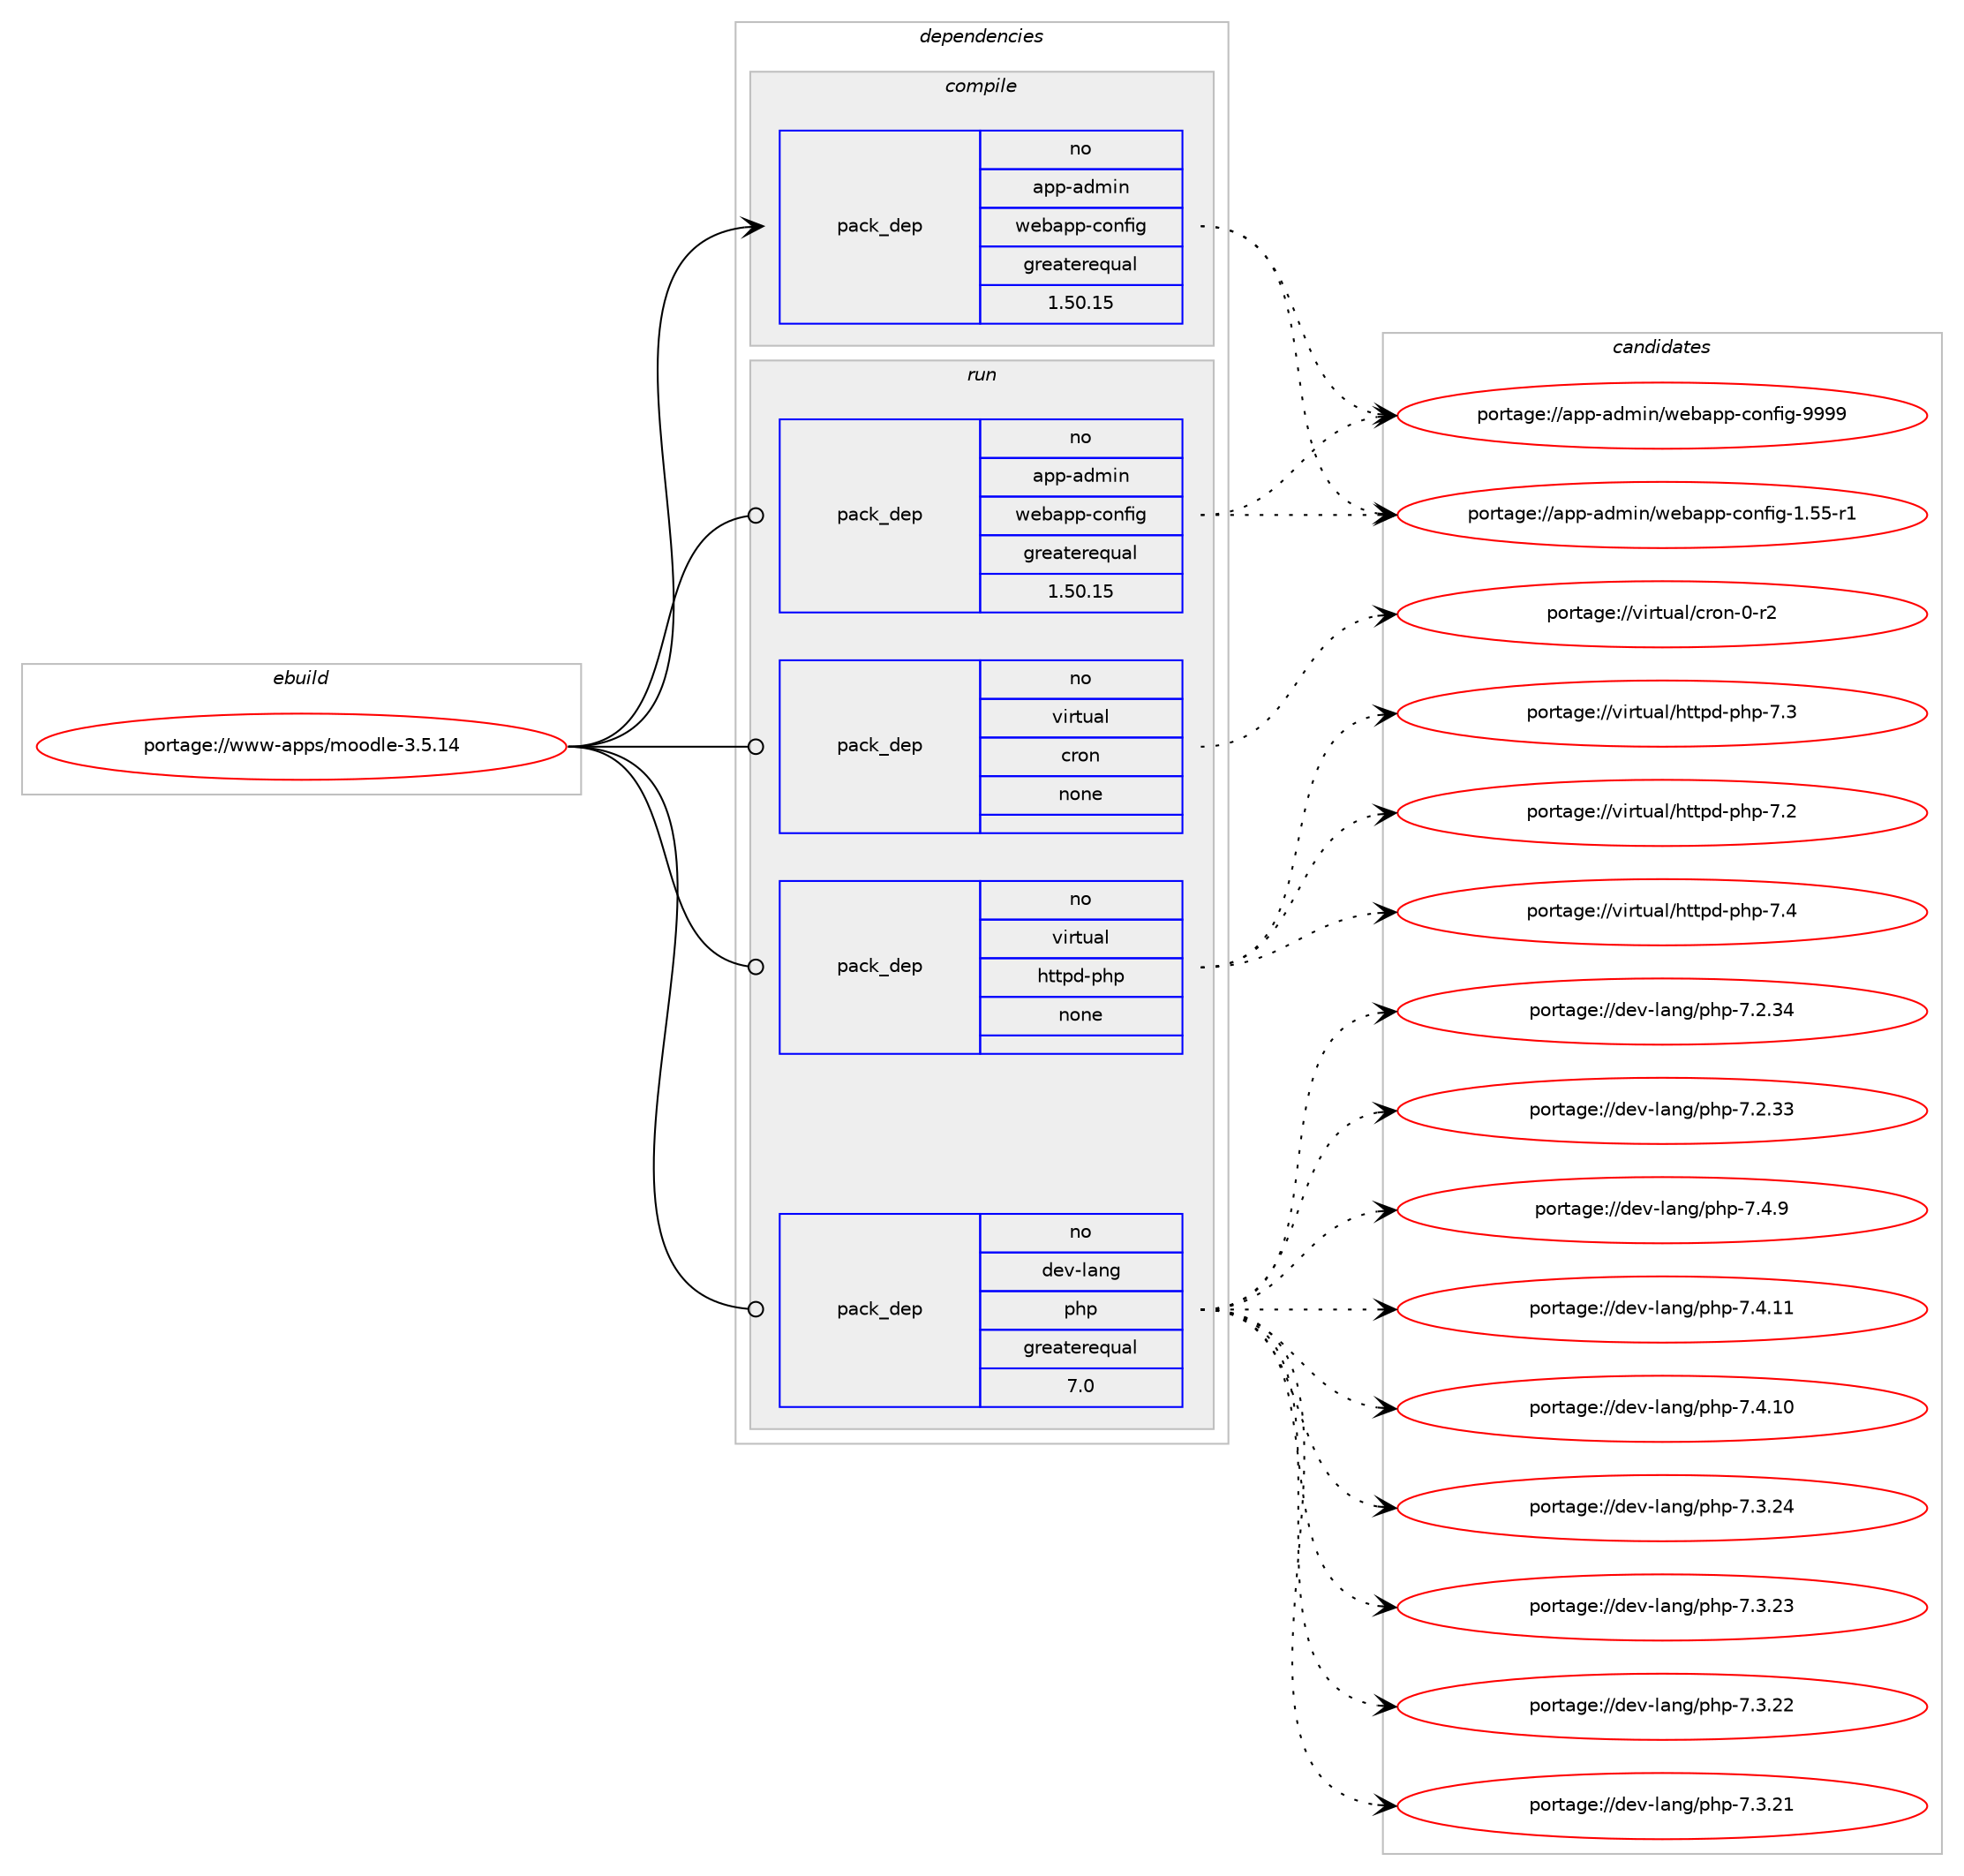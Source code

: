digraph prolog {

# *************
# Graph options
# *************

newrank=true;
concentrate=true;
compound=true;
graph [rankdir=LR,fontname=Helvetica,fontsize=10,ranksep=1.5];#, ranksep=2.5, nodesep=0.2];
edge  [arrowhead=vee];
node  [fontname=Helvetica,fontsize=10];

# **********
# The ebuild
# **********

subgraph cluster_leftcol {
color=gray;
rank=same;
label=<<i>ebuild</i>>;
id [label="portage://www-apps/moodle-3.5.14", color=red, width=4, href="../www-apps/moodle-3.5.14.svg"];
}

# ****************
# The dependencies
# ****************

subgraph cluster_midcol {
color=gray;
label=<<i>dependencies</i>>;
subgraph cluster_compile {
fillcolor="#eeeeee";
style=filled;
label=<<i>compile</i>>;
subgraph pack1280 {
dependency1419 [label=<<TABLE BORDER="0" CELLBORDER="1" CELLSPACING="0" CELLPADDING="4" WIDTH="220"><TR><TD ROWSPAN="6" CELLPADDING="30">pack_dep</TD></TR><TR><TD WIDTH="110">no</TD></TR><TR><TD>app-admin</TD></TR><TR><TD>webapp-config</TD></TR><TR><TD>greaterequal</TD></TR><TR><TD>1.50.15</TD></TR></TABLE>>, shape=none, color=blue];
}
id:e -> dependency1419:w [weight=20,style="solid",arrowhead="vee"];
}
subgraph cluster_compileandrun {
fillcolor="#eeeeee";
style=filled;
label=<<i>compile and run</i>>;
}
subgraph cluster_run {
fillcolor="#eeeeee";
style=filled;
label=<<i>run</i>>;
subgraph pack1281 {
dependency1420 [label=<<TABLE BORDER="0" CELLBORDER="1" CELLSPACING="0" CELLPADDING="4" WIDTH="220"><TR><TD ROWSPAN="6" CELLPADDING="30">pack_dep</TD></TR><TR><TD WIDTH="110">no</TD></TR><TR><TD>app-admin</TD></TR><TR><TD>webapp-config</TD></TR><TR><TD>greaterequal</TD></TR><TR><TD>1.50.15</TD></TR></TABLE>>, shape=none, color=blue];
}
id:e -> dependency1420:w [weight=20,style="solid",arrowhead="odot"];
subgraph pack1282 {
dependency1421 [label=<<TABLE BORDER="0" CELLBORDER="1" CELLSPACING="0" CELLPADDING="4" WIDTH="220"><TR><TD ROWSPAN="6" CELLPADDING="30">pack_dep</TD></TR><TR><TD WIDTH="110">no</TD></TR><TR><TD>dev-lang</TD></TR><TR><TD>php</TD></TR><TR><TD>greaterequal</TD></TR><TR><TD>7.0</TD></TR></TABLE>>, shape=none, color=blue];
}
id:e -> dependency1421:w [weight=20,style="solid",arrowhead="odot"];
subgraph pack1283 {
dependency1422 [label=<<TABLE BORDER="0" CELLBORDER="1" CELLSPACING="0" CELLPADDING="4" WIDTH="220"><TR><TD ROWSPAN="6" CELLPADDING="30">pack_dep</TD></TR><TR><TD WIDTH="110">no</TD></TR><TR><TD>virtual</TD></TR><TR><TD>cron</TD></TR><TR><TD>none</TD></TR><TR><TD></TD></TR></TABLE>>, shape=none, color=blue];
}
id:e -> dependency1422:w [weight=20,style="solid",arrowhead="odot"];
subgraph pack1284 {
dependency1423 [label=<<TABLE BORDER="0" CELLBORDER="1" CELLSPACING="0" CELLPADDING="4" WIDTH="220"><TR><TD ROWSPAN="6" CELLPADDING="30">pack_dep</TD></TR><TR><TD WIDTH="110">no</TD></TR><TR><TD>virtual</TD></TR><TR><TD>httpd-php</TD></TR><TR><TD>none</TD></TR><TR><TD></TD></TR></TABLE>>, shape=none, color=blue];
}
id:e -> dependency1423:w [weight=20,style="solid",arrowhead="odot"];
}
}

# **************
# The candidates
# **************

subgraph cluster_choices {
rank=same;
color=gray;
label=<<i>candidates</i>>;

subgraph choice1280 {
color=black;
nodesep=1;
choice97112112459710010910511047119101989711211245991111101021051034557575757 [label="portage://app-admin/webapp-config-9999", color=red, width=4,href="../app-admin/webapp-config-9999.svg"];
choice971121124597100109105110471191019897112112459911111010210510345494653534511449 [label="portage://app-admin/webapp-config-1.55-r1", color=red, width=4,href="../app-admin/webapp-config-1.55-r1.svg"];
dependency1419:e -> choice97112112459710010910511047119101989711211245991111101021051034557575757:w [style=dotted,weight="100"];
dependency1419:e -> choice971121124597100109105110471191019897112112459911111010210510345494653534511449:w [style=dotted,weight="100"];
}
subgraph choice1281 {
color=black;
nodesep=1;
choice97112112459710010910511047119101989711211245991111101021051034557575757 [label="portage://app-admin/webapp-config-9999", color=red, width=4,href="../app-admin/webapp-config-9999.svg"];
choice971121124597100109105110471191019897112112459911111010210510345494653534511449 [label="portage://app-admin/webapp-config-1.55-r1", color=red, width=4,href="../app-admin/webapp-config-1.55-r1.svg"];
dependency1420:e -> choice97112112459710010910511047119101989711211245991111101021051034557575757:w [style=dotted,weight="100"];
dependency1420:e -> choice971121124597100109105110471191019897112112459911111010210510345494653534511449:w [style=dotted,weight="100"];
}
subgraph choice1282 {
color=black;
nodesep=1;
choice100101118451089711010347112104112455546524657 [label="portage://dev-lang/php-7.4.9", color=red, width=4,href="../dev-lang/php-7.4.9.svg"];
choice10010111845108971101034711210411245554652464949 [label="portage://dev-lang/php-7.4.11", color=red, width=4,href="../dev-lang/php-7.4.11.svg"];
choice10010111845108971101034711210411245554652464948 [label="portage://dev-lang/php-7.4.10", color=red, width=4,href="../dev-lang/php-7.4.10.svg"];
choice10010111845108971101034711210411245554651465052 [label="portage://dev-lang/php-7.3.24", color=red, width=4,href="../dev-lang/php-7.3.24.svg"];
choice10010111845108971101034711210411245554651465051 [label="portage://dev-lang/php-7.3.23", color=red, width=4,href="../dev-lang/php-7.3.23.svg"];
choice10010111845108971101034711210411245554651465050 [label="portage://dev-lang/php-7.3.22", color=red, width=4,href="../dev-lang/php-7.3.22.svg"];
choice10010111845108971101034711210411245554651465049 [label="portage://dev-lang/php-7.3.21", color=red, width=4,href="../dev-lang/php-7.3.21.svg"];
choice10010111845108971101034711210411245554650465152 [label="portage://dev-lang/php-7.2.34", color=red, width=4,href="../dev-lang/php-7.2.34.svg"];
choice10010111845108971101034711210411245554650465151 [label="portage://dev-lang/php-7.2.33", color=red, width=4,href="../dev-lang/php-7.2.33.svg"];
dependency1421:e -> choice100101118451089711010347112104112455546524657:w [style=dotted,weight="100"];
dependency1421:e -> choice10010111845108971101034711210411245554652464949:w [style=dotted,weight="100"];
dependency1421:e -> choice10010111845108971101034711210411245554652464948:w [style=dotted,weight="100"];
dependency1421:e -> choice10010111845108971101034711210411245554651465052:w [style=dotted,weight="100"];
dependency1421:e -> choice10010111845108971101034711210411245554651465051:w [style=dotted,weight="100"];
dependency1421:e -> choice10010111845108971101034711210411245554651465050:w [style=dotted,weight="100"];
dependency1421:e -> choice10010111845108971101034711210411245554651465049:w [style=dotted,weight="100"];
dependency1421:e -> choice10010111845108971101034711210411245554650465152:w [style=dotted,weight="100"];
dependency1421:e -> choice10010111845108971101034711210411245554650465151:w [style=dotted,weight="100"];
}
subgraph choice1283 {
color=black;
nodesep=1;
choice11810511411611797108479911411111045484511450 [label="portage://virtual/cron-0-r2", color=red, width=4,href="../virtual/cron-0-r2.svg"];
dependency1422:e -> choice11810511411611797108479911411111045484511450:w [style=dotted,weight="100"];
}
subgraph choice1284 {
color=black;
nodesep=1;
choice11810511411611797108471041161161121004511210411245554652 [label="portage://virtual/httpd-php-7.4", color=red, width=4,href="../virtual/httpd-php-7.4.svg"];
choice11810511411611797108471041161161121004511210411245554651 [label="portage://virtual/httpd-php-7.3", color=red, width=4,href="../virtual/httpd-php-7.3.svg"];
choice11810511411611797108471041161161121004511210411245554650 [label="portage://virtual/httpd-php-7.2", color=red, width=4,href="../virtual/httpd-php-7.2.svg"];
dependency1423:e -> choice11810511411611797108471041161161121004511210411245554652:w [style=dotted,weight="100"];
dependency1423:e -> choice11810511411611797108471041161161121004511210411245554651:w [style=dotted,weight="100"];
dependency1423:e -> choice11810511411611797108471041161161121004511210411245554650:w [style=dotted,weight="100"];
}
}

}
